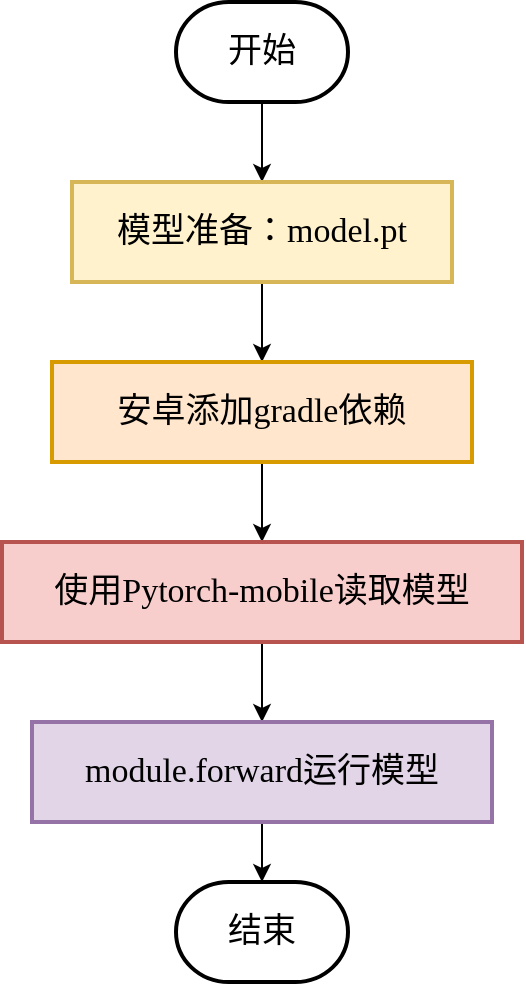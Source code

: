 <mxfile version="21.3.7" type="github">
  <diagram name="第 1 页" id="f4Uu8eJawplDiNoMEJFQ">
    <mxGraphModel dx="911" dy="508" grid="0" gridSize="10" guides="1" tooltips="1" connect="1" arrows="1" fold="1" page="1" pageScale="1" pageWidth="827" pageHeight="1169" math="0" shadow="0">
      <root>
        <mxCell id="0" />
        <mxCell id="1" parent="0" />
        <mxCell id="Ffq1vbMqPe90Hvpq9Xvl-3" value="" style="edgeStyle=orthogonalEdgeStyle;rounded=0;orthogonalLoop=1;jettySize=auto;html=1;fontFamily=Lucida Console;fontSize=17;" edge="1" parent="1" source="Ffq1vbMqPe90Hvpq9Xvl-1" target="Ffq1vbMqPe90Hvpq9Xvl-2">
          <mxGeometry relative="1" as="geometry" />
        </mxCell>
        <mxCell id="Ffq1vbMqPe90Hvpq9Xvl-1" value="开始" style="strokeWidth=2;html=1;shape=mxgraph.flowchart.terminator;whiteSpace=wrap;fontFamily=Lucida Console;fontSize=17;" vertex="1" parent="1">
          <mxGeometry x="320" y="180" width="86" height="50" as="geometry" />
        </mxCell>
        <mxCell id="Ffq1vbMqPe90Hvpq9Xvl-5" value="" style="edgeStyle=orthogonalEdgeStyle;rounded=0;orthogonalLoop=1;jettySize=auto;html=1;fontFamily=Lucida Console;fontSize=17;" edge="1" parent="1" source="Ffq1vbMqPe90Hvpq9Xvl-2" target="Ffq1vbMqPe90Hvpq9Xvl-4">
          <mxGeometry relative="1" as="geometry" />
        </mxCell>
        <mxCell id="Ffq1vbMqPe90Hvpq9Xvl-2" value="模型准备：model.pt" style="whiteSpace=wrap;html=1;strokeWidth=2;fontFamily=Lucida Console;fontSize=17;fillColor=#fff2cc;strokeColor=#d6b656;" vertex="1" parent="1">
          <mxGeometry x="268" y="270" width="190" height="50" as="geometry" />
        </mxCell>
        <mxCell id="Ffq1vbMqPe90Hvpq9Xvl-7" value="" style="edgeStyle=orthogonalEdgeStyle;rounded=0;orthogonalLoop=1;jettySize=auto;html=1;fontFamily=Lucida Console;fontSize=17;" edge="1" parent="1" source="Ffq1vbMqPe90Hvpq9Xvl-4" target="Ffq1vbMqPe90Hvpq9Xvl-6">
          <mxGeometry relative="1" as="geometry" />
        </mxCell>
        <mxCell id="Ffq1vbMqPe90Hvpq9Xvl-4" value="安卓添加gradle依赖" style="whiteSpace=wrap;html=1;strokeWidth=2;fontFamily=Lucida Console;fontSize=17;fillColor=#ffe6cc;strokeColor=#d79b00;" vertex="1" parent="1">
          <mxGeometry x="258" y="360" width="210" height="50" as="geometry" />
        </mxCell>
        <mxCell id="Ffq1vbMqPe90Hvpq9Xvl-9" value="" style="edgeStyle=orthogonalEdgeStyle;rounded=0;orthogonalLoop=1;jettySize=auto;html=1;fontFamily=Lucida Console;fontSize=17;" edge="1" parent="1" source="Ffq1vbMqPe90Hvpq9Xvl-6" target="Ffq1vbMqPe90Hvpq9Xvl-8">
          <mxGeometry relative="1" as="geometry" />
        </mxCell>
        <mxCell id="Ffq1vbMqPe90Hvpq9Xvl-6" value="使用Pytorch-mobile读取模型" style="whiteSpace=wrap;html=1;strokeWidth=2;fontFamily=Lucida Console;fontSize=17;fillColor=#f8cecc;strokeColor=#b85450;" vertex="1" parent="1">
          <mxGeometry x="233" y="450" width="260" height="50" as="geometry" />
        </mxCell>
        <mxCell id="Ffq1vbMqPe90Hvpq9Xvl-11" value="" style="edgeStyle=orthogonalEdgeStyle;rounded=0;orthogonalLoop=1;jettySize=auto;html=1;entryX=0.5;entryY=0;entryDx=0;entryDy=0;entryPerimeter=0;fontFamily=Lucida Console;fontSize=17;" edge="1" parent="1" source="Ffq1vbMqPe90Hvpq9Xvl-8" target="Ffq1vbMqPe90Hvpq9Xvl-12">
          <mxGeometry relative="1" as="geometry">
            <mxPoint x="363" y="790" as="targetPoint" />
          </mxGeometry>
        </mxCell>
        <mxCell id="Ffq1vbMqPe90Hvpq9Xvl-8" value="module.forward运行模型" style="whiteSpace=wrap;html=1;strokeWidth=2;fontFamily=Lucida Console;fontSize=17;fillColor=#e1d5e7;strokeColor=#9673a6;" vertex="1" parent="1">
          <mxGeometry x="248" y="540" width="230" height="50" as="geometry" />
        </mxCell>
        <mxCell id="Ffq1vbMqPe90Hvpq9Xvl-12" value="结束" style="strokeWidth=2;html=1;shape=mxgraph.flowchart.terminator;whiteSpace=wrap;fontFamily=Lucida Console;fontSize=17;" vertex="1" parent="1">
          <mxGeometry x="320" y="620" width="86" height="50" as="geometry" />
        </mxCell>
      </root>
    </mxGraphModel>
  </diagram>
</mxfile>

